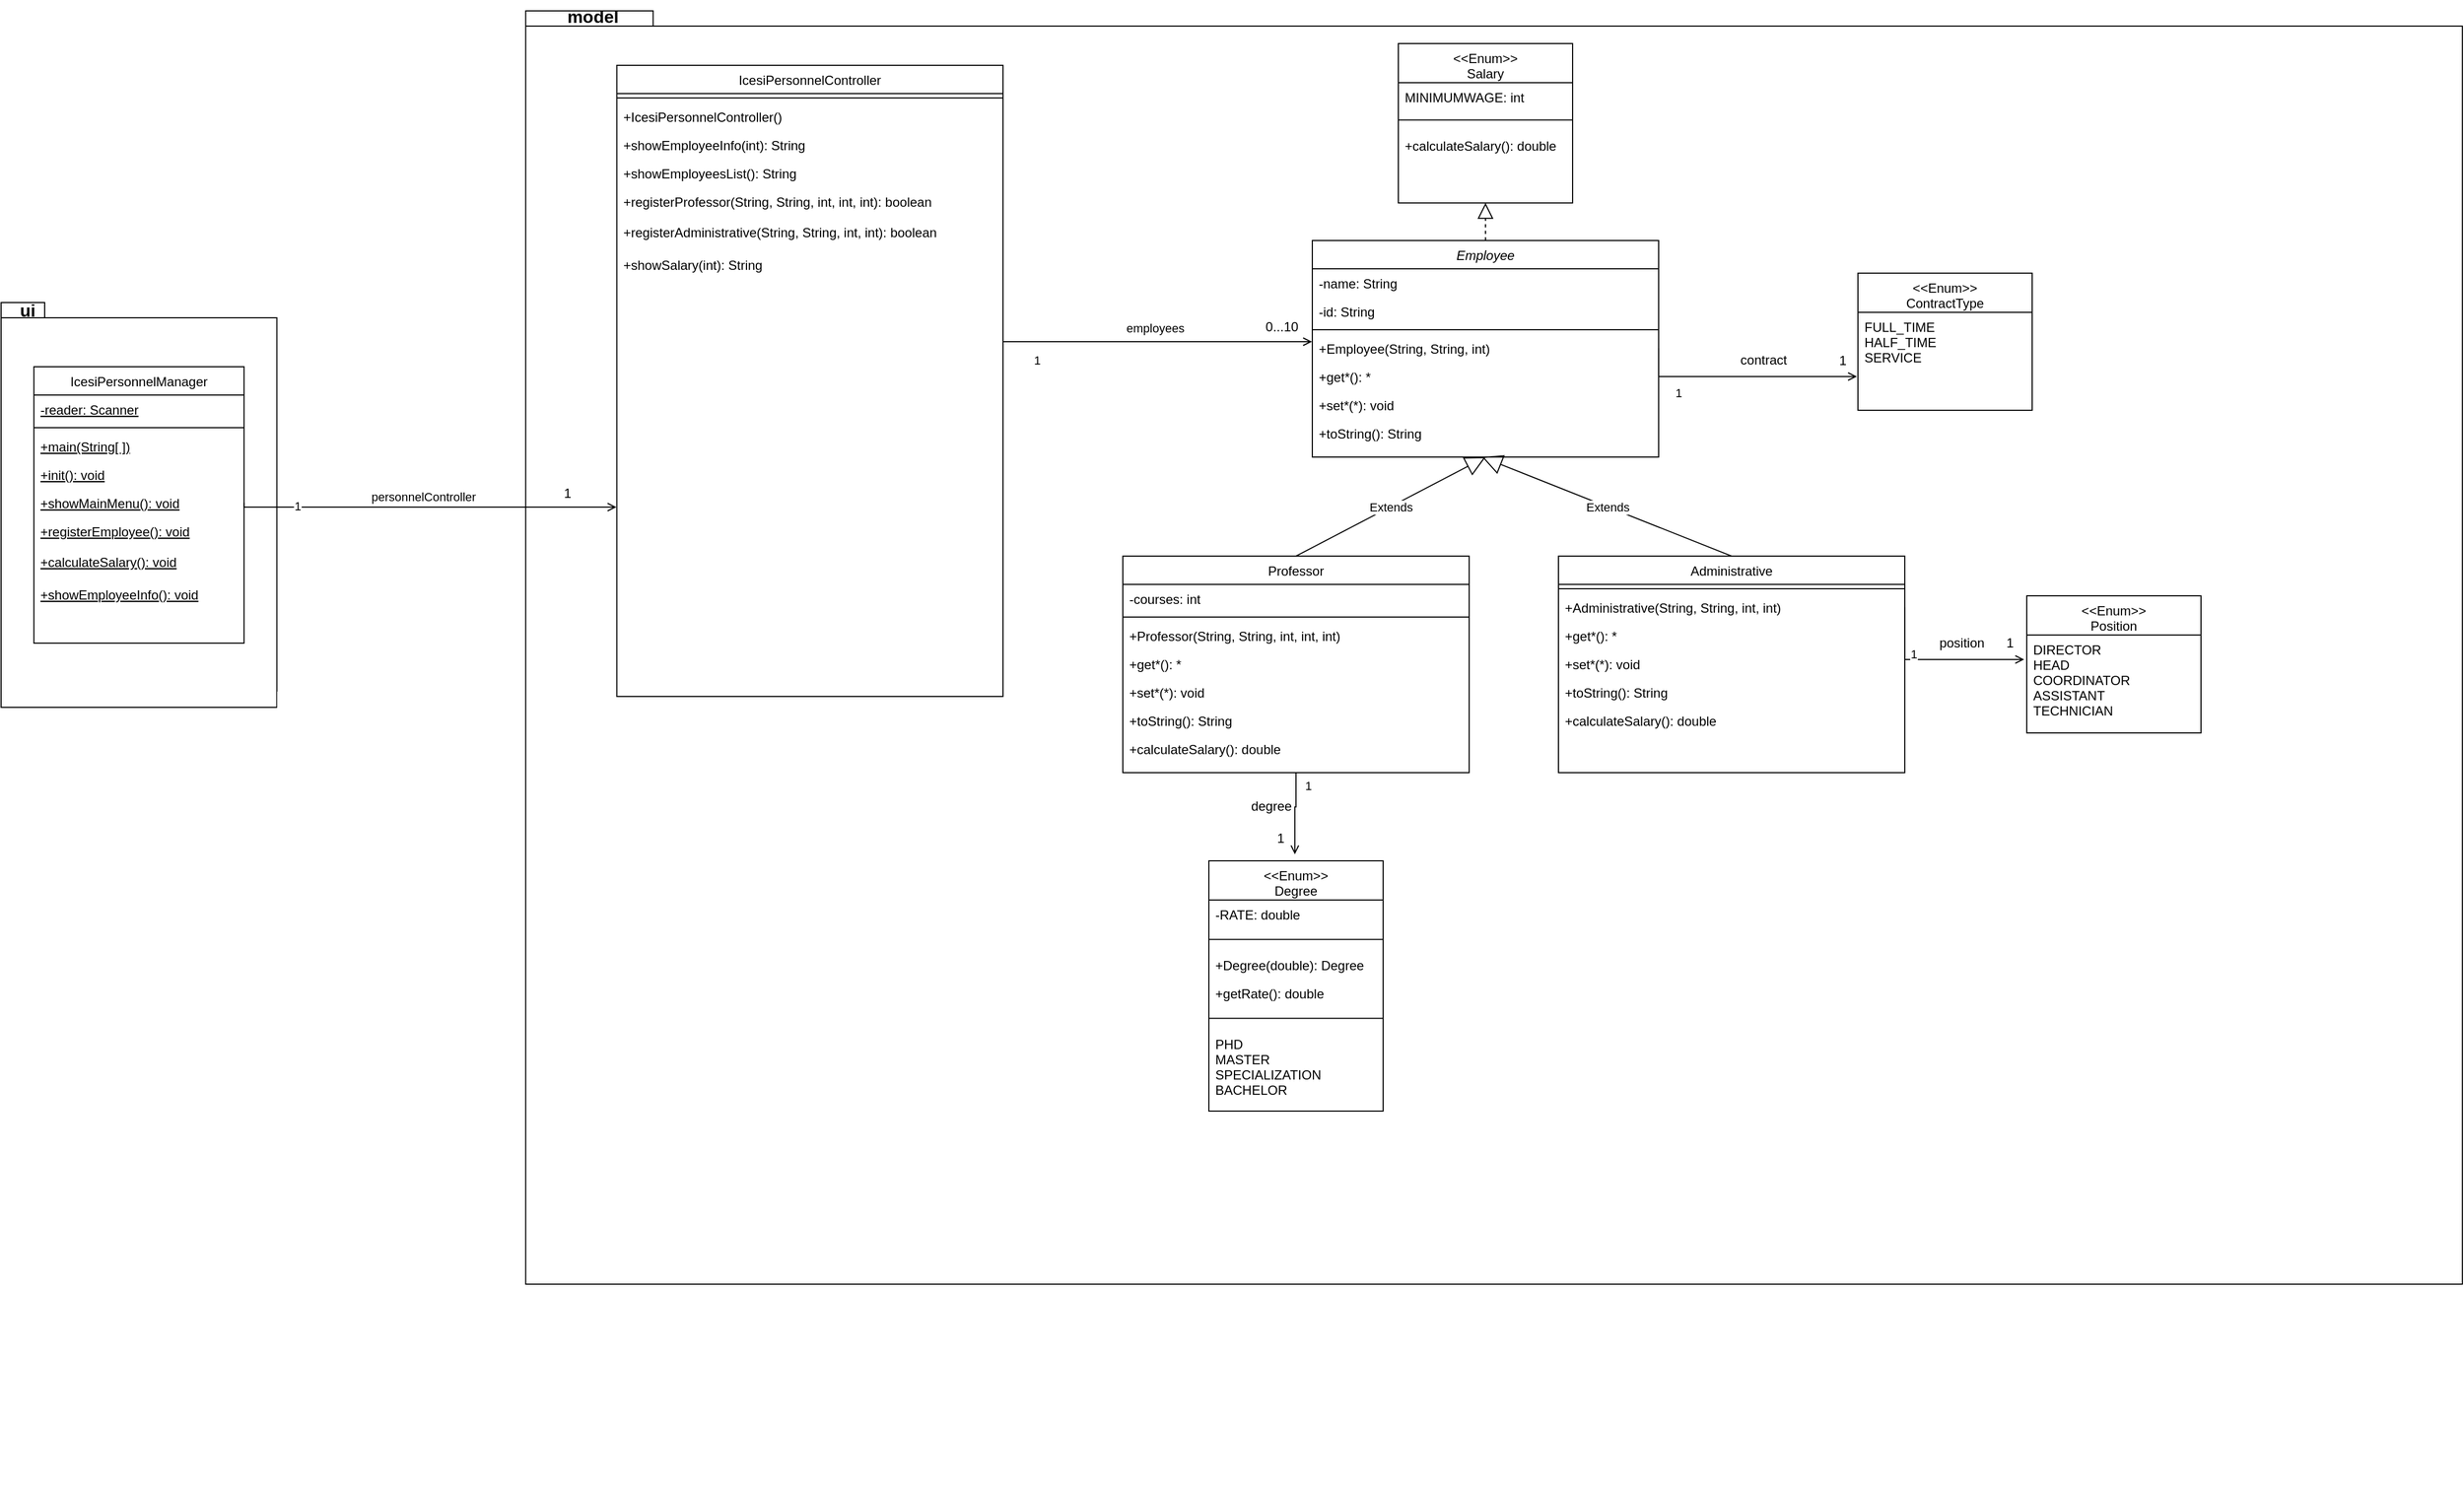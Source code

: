 <mxfile version="17.4.6" type="device"><diagram id="C5RBs43oDa-KdzZeNtuy" name="Page-1"><mxGraphModel dx="1968" dy="1736" grid="1" gridSize="10" guides="1" tooltips="1" connect="1" arrows="1" fold="1" page="1" pageScale="1" pageWidth="827" pageHeight="1169" math="0" shadow="0"><root><mxCell id="WIyWlLk6GJQsqaUBKTNV-0"/><mxCell id="WIyWlLk6GJQsqaUBKTNV-1" parent="WIyWlLk6GJQsqaUBKTNV-0"/><mxCell id="iSvfDCIpd0G1INtYwZN1-61" value="" style="group" parent="WIyWlLk6GJQsqaUBKTNV-1" vertex="1" connectable="0"><mxGeometry x="-460" y="98" width="410" height="473" as="geometry"/></mxCell><mxCell id="iSvfDCIpd0G1INtYwZN1-53" value="" style="shape=folder;fontStyle=1;spacingTop=10;tabWidth=40;tabHeight=14;tabPosition=left;html=1;" parent="iSvfDCIpd0G1INtYwZN1-61" vertex="1"><mxGeometry width="253.235" height="372" as="geometry"/></mxCell><mxCell id="iSvfDCIpd0G1INtYwZN1-55" value="ui" style="text;strokeColor=none;fillColor=none;html=1;fontSize=16;fontStyle=1;verticalAlign=middle;align=center;" parent="iSvfDCIpd0G1INtYwZN1-61" vertex="1"><mxGeometry x="12.059" width="24.118" height="14.308" as="geometry"/></mxCell><mxCell id="zkfFHV4jXpPFQw0GAbJ--0" value="IcesiPersonnelManager" style="swimlane;fontStyle=0;align=center;verticalAlign=top;childLayout=stackLayout;horizontal=1;startSize=26;horizontalStack=0;resizeParent=1;resizeLast=0;collapsible=1;marginBottom=0;rounded=0;shadow=0;strokeWidth=1;" parent="iSvfDCIpd0G1INtYwZN1-61" vertex="1"><mxGeometry x="30.147" y="59" width="192.941" height="254" as="geometry"><mxRectangle x="230" y="140" width="160" height="26" as="alternateBounds"/></mxGeometry></mxCell><mxCell id="GXTYJlBUm4R1N5sfBBOL-35" value="-reader: Scanner" style="text;align=left;verticalAlign=top;spacingLeft=4;spacingRight=4;overflow=hidden;rotatable=0;points=[[0,0.5],[1,0.5]];portConstraint=eastwest;fontStyle=4" parent="zkfFHV4jXpPFQw0GAbJ--0" vertex="1"><mxGeometry y="26" width="192.941" height="26" as="geometry"/></mxCell><mxCell id="zkfFHV4jXpPFQw0GAbJ--4" value="" style="line;html=1;strokeWidth=1;align=left;verticalAlign=middle;spacingTop=-1;spacingLeft=3;spacingRight=3;rotatable=0;labelPosition=right;points=[];portConstraint=eastwest;" parent="zkfFHV4jXpPFQw0GAbJ--0" vertex="1"><mxGeometry y="52" width="192.941" height="8" as="geometry"/></mxCell><mxCell id="zkfFHV4jXpPFQw0GAbJ--5" value="+main(String[ ])" style="text;align=left;verticalAlign=top;spacingLeft=4;spacingRight=4;overflow=hidden;rotatable=0;points=[[0,0.5],[1,0.5]];portConstraint=eastwest;fontStyle=4" parent="zkfFHV4jXpPFQw0GAbJ--0" vertex="1"><mxGeometry y="60" width="192.941" height="26" as="geometry"/></mxCell><mxCell id="iSvfDCIpd0G1INtYwZN1-144" value="+init(): void" style="text;align=left;verticalAlign=top;spacingLeft=4;spacingRight=4;overflow=hidden;rotatable=0;points=[[0,0.5],[1,0.5]];portConstraint=eastwest;fontStyle=4" parent="zkfFHV4jXpPFQw0GAbJ--0" vertex="1"><mxGeometry y="86" width="192.941" height="26" as="geometry"/></mxCell><mxCell id="iSvfDCIpd0G1INtYwZN1-143" value="+showMainMenu(): void" style="text;align=left;verticalAlign=top;spacingLeft=4;spacingRight=4;overflow=hidden;rotatable=0;points=[[0,0.5],[1,0.5]];portConstraint=eastwest;fontStyle=4" parent="zkfFHV4jXpPFQw0GAbJ--0" vertex="1"><mxGeometry y="112" width="192.941" height="26" as="geometry"/></mxCell><mxCell id="iSvfDCIpd0G1INtYwZN1-146" value="+registerEmployee(): void" style="text;align=left;verticalAlign=top;spacingLeft=4;spacingRight=4;overflow=hidden;rotatable=0;points=[[0,0.5],[1,0.5]];portConstraint=eastwest;fontStyle=4" parent="zkfFHV4jXpPFQw0GAbJ--0" vertex="1"><mxGeometry y="138" width="192.941" height="28" as="geometry"/></mxCell><mxCell id="iSvfDCIpd0G1INtYwZN1-145" value="+calculateSalary(): void" style="text;align=left;verticalAlign=top;spacingLeft=4;spacingRight=4;overflow=hidden;rotatable=0;points=[[0,0.5],[1,0.5]];portConstraint=eastwest;fontStyle=4;fontColor=#000000;" parent="zkfFHV4jXpPFQw0GAbJ--0" vertex="1"><mxGeometry y="166" width="192.941" height="30" as="geometry"/></mxCell><mxCell id="iSvfDCIpd0G1INtYwZN1-147" value="+showEmployeeInfo(): void" style="text;align=left;verticalAlign=top;spacingLeft=4;spacingRight=4;overflow=hidden;rotatable=0;points=[[0,0.5],[1,0.5]];portConstraint=eastwest;fontStyle=4;fontColor=#000000;" parent="zkfFHV4jXpPFQw0GAbJ--0" vertex="1"><mxGeometry y="196" width="192.941" height="30" as="geometry"/></mxCell><mxCell id="iSvfDCIpd0G1INtYwZN1-60" value="" style="group;editable=0;" parent="WIyWlLk6GJQsqaUBKTNV-1" vertex="1" connectable="0"><mxGeometry x="-40" y="-180" width="1620" height="1370" as="geometry"/></mxCell><mxCell id="iSvfDCIpd0G1INtYwZN1-62" value="Coach" style="swimlane;fontStyle=0;align=center;verticalAlign=top;childLayout=stackLayout;horizontal=1;startSize=26;horizontalStack=0;resizeParent=1;resizeLast=0;collapsible=1;marginBottom=0;rounded=0;shadow=0;strokeWidth=1;" parent="iSvfDCIpd0G1INtYwZN1-60" vertex="1"><mxGeometry x="848.571" y="610" width="246.857" height="216" as="geometry"><mxRectangle x="550" y="140" width="160" height="26" as="alternateBounds"/></mxGeometry></mxCell><mxCell id="iSvfDCIpd0G1INtYwZN1-63" value="-name: String" style="text;align=left;verticalAlign=top;spacingLeft=4;spacingRight=4;overflow=hidden;rotatable=0;points=[[0,0.5],[1,0.5]];portConstraint=eastwest;rounded=0;shadow=0;html=0;" parent="iSvfDCIpd0G1INtYwZN1-62" vertex="1"><mxGeometry y="26" width="246.857" height="26" as="geometry"/></mxCell><mxCell id="iSvfDCIpd0G1INtYwZN1-66" value="-lastName: String" style="text;align=left;verticalAlign=top;spacingLeft=4;spacingRight=4;overflow=hidden;rotatable=0;points=[[0,0.5],[1,0.5]];portConstraint=eastwest;rounded=0;shadow=0;html=0;" parent="iSvfDCIpd0G1INtYwZN1-62" vertex="1"><mxGeometry y="52" width="246.857" height="26" as="geometry"/></mxCell><mxCell id="iSvfDCIpd0G1INtYwZN1-65" value="-id: String" style="text;align=left;verticalAlign=top;spacingLeft=4;spacingRight=4;overflow=hidden;rotatable=0;points=[[0,0.5],[1,0.5]];portConstraint=eastwest;rounded=0;shadow=0;html=0;" parent="iSvfDCIpd0G1INtYwZN1-62" vertex="1"><mxGeometry y="78" width="246.857" height="26" as="geometry"/></mxCell><mxCell id="iSvfDCIpd0G1INtYwZN1-67" value="-yearsOfExperience: int" style="text;align=left;verticalAlign=top;spacingLeft=4;spacingRight=4;overflow=hidden;rotatable=0;points=[[0,0.5],[1,0.5]];portConstraint=eastwest;rounded=0;shadow=0;html=0;" parent="iSvfDCIpd0G1INtYwZN1-62" vertex="1"><mxGeometry y="104" width="246.857" height="26" as="geometry"/></mxCell><mxCell id="iSvfDCIpd0G1INtYwZN1-68" value="" style="line;html=1;strokeWidth=1;align=left;verticalAlign=middle;spacingTop=-1;spacingLeft=3;spacingRight=3;rotatable=0;labelPosition=right;points=[];portConstraint=eastwest;" parent="iSvfDCIpd0G1INtYwZN1-62" vertex="1"><mxGeometry y="130" width="246.857" height="8" as="geometry"/></mxCell><mxCell id="iSvfDCIpd0G1INtYwZN1-78" value="Player" style="swimlane;fontStyle=0;align=center;verticalAlign=top;childLayout=stackLayout;horizontal=1;startSize=26;horizontalStack=0;resizeParent=1;resizeLast=0;collapsible=1;marginBottom=0;rounded=0;shadow=0;strokeWidth=1;" parent="iSvfDCIpd0G1INtYwZN1-60" vertex="1"><mxGeometry x="848.571" y="860" width="246.857" height="216" as="geometry"><mxRectangle x="550" y="140" width="160" height="26" as="alternateBounds"/></mxGeometry></mxCell><mxCell id="iSvfDCIpd0G1INtYwZN1-79" value="-name: String" style="text;align=left;verticalAlign=top;spacingLeft=4;spacingRight=4;overflow=hidden;rotatable=0;points=[[0,0.5],[1,0.5]];portConstraint=eastwest;rounded=0;shadow=0;html=0;" parent="iSvfDCIpd0G1INtYwZN1-78" vertex="1"><mxGeometry y="26" width="246.857" height="26" as="geometry"/></mxCell><mxCell id="iSvfDCIpd0G1INtYwZN1-80" value="-lastName: String" style="text;align=left;verticalAlign=top;spacingLeft=4;spacingRight=4;overflow=hidden;rotatable=0;points=[[0,0.5],[1,0.5]];portConstraint=eastwest;rounded=0;shadow=0;html=0;" parent="iSvfDCIpd0G1INtYwZN1-78" vertex="1"><mxGeometry y="52" width="246.857" height="26" as="geometry"/></mxCell><mxCell id="iSvfDCIpd0G1INtYwZN1-81" value="-id: String" style="text;align=left;verticalAlign=top;spacingLeft=4;spacingRight=4;overflow=hidden;rotatable=0;points=[[0,0.5],[1,0.5]];portConstraint=eastwest;rounded=0;shadow=0;html=0;" parent="iSvfDCIpd0G1INtYwZN1-78" vertex="1"><mxGeometry y="78" width="246.857" height="26" as="geometry"/></mxCell><mxCell id="iSvfDCIpd0G1INtYwZN1-82" value="-shirtNumber: int" style="text;align=left;verticalAlign=top;spacingLeft=4;spacingRight=4;overflow=hidden;rotatable=0;points=[[0,0.5],[1,0.5]];portConstraint=eastwest;rounded=0;shadow=0;html=0;" parent="iSvfDCIpd0G1INtYwZN1-78" vertex="1"><mxGeometry y="104" width="246.857" height="26" as="geometry"/></mxCell><mxCell id="iSvfDCIpd0G1INtYwZN1-83" value="" style="line;html=1;strokeWidth=1;align=left;verticalAlign=middle;spacingTop=-1;spacingLeft=3;spacingRight=3;rotatable=0;labelPosition=right;points=[];portConstraint=eastwest;" parent="iSvfDCIpd0G1INtYwZN1-78" vertex="1"><mxGeometry y="130" width="246.857" height="8" as="geometry"/></mxCell><mxCell id="iSvfDCIpd0G1INtYwZN1-89" value="" style="endArrow=open;shadow=0;strokeWidth=1;rounded=0;endFill=1;edgeStyle=elbowEdgeStyle;elbow=vertical;" parent="iSvfDCIpd0G1INtYwZN1-60" edge="1"><mxGeometry x="0.5" y="41" relative="1" as="geometry"><mxPoint x="586.286" y="516.0" as="sourcePoint"/><mxPoint x="586.286" y="610" as="targetPoint"/><mxPoint x="-40" y="32" as="offset"/></mxGeometry></mxCell><mxCell id="iSvfDCIpd0G1INtYwZN1-90" value="1" style="resizable=0;align=left;verticalAlign=bottom;labelBackgroundColor=none;fontSize=12;" parent="iSvfDCIpd0G1INtYwZN1-89" connectable="0" vertex="1"><mxGeometry x="-1" relative="1" as="geometry"><mxPoint x="-10" y="24" as="offset"/></mxGeometry></mxCell><mxCell id="iSvfDCIpd0G1INtYwZN1-91" value="1" style="resizable=0;align=right;verticalAlign=bottom;labelBackgroundColor=none;fontSize=12;" parent="iSvfDCIpd0G1INtYwZN1-89" connectable="0" vertex="1"><mxGeometry x="1" relative="1" as="geometry"><mxPoint y="-10" as="offset"/></mxGeometry></mxCell><mxCell id="iSvfDCIpd0G1INtYwZN1-92" value="visitorTeam" style="text;html=1;resizable=0;points=[];;align=center;verticalAlign=middle;labelBackgroundColor=none;rounded=0;shadow=0;strokeWidth=1;fontSize=12;" parent="iSvfDCIpd0G1INtYwZN1-89" vertex="1" connectable="0"><mxGeometry x="0.5" y="49" relative="1" as="geometry"><mxPoint x="-9" y="-27" as="offset"/></mxGeometry></mxCell><mxCell id="iSvfDCIpd0G1INtYwZN1-99" value="+get*(): *" style="text;align=left;verticalAlign=top;spacingLeft=4;spacingRight=4;overflow=hidden;rotatable=0;points=[[0,0.5],[1,0.5]];portConstraint=eastwest;" parent="iSvfDCIpd0G1INtYwZN1-60" vertex="1"><mxGeometry x="1296" y="410" width="246.857" height="26" as="geometry"/></mxCell><mxCell id="iSvfDCIpd0G1INtYwZN1-100" value="+set*(*): void" style="text;align=left;verticalAlign=top;spacingLeft=4;spacingRight=4;overflow=hidden;rotatable=0;points=[[0,0.5],[1,0.5]];portConstraint=eastwest;" parent="iSvfDCIpd0G1INtYwZN1-60" vertex="1"><mxGeometry x="1296" y="436" width="246.857" height="26" as="geometry"/></mxCell><mxCell id="iSvfDCIpd0G1INtYwZN1-101" value="+Scoreboard()" style="text;align=left;verticalAlign=top;spacingLeft=4;spacingRight=4;overflow=hidden;rotatable=0;points=[[0,0.5],[1,0.5]];portConstraint=eastwest;" parent="iSvfDCIpd0G1INtYwZN1-60" vertex="1"><mxGeometry x="1296" y="386" width="246.857" height="26" as="geometry"/></mxCell><mxCell id="iSvfDCIpd0G1INtYwZN1-102" value="" style="group;expand=0;editable=0;" parent="iSvfDCIpd0G1INtYwZN1-60" vertex="1" connectable="0"><mxGeometry width="1620.0" height="1370" as="geometry"/></mxCell><mxCell id="iSvfDCIpd0G1INtYwZN1-103" value="" style="shape=folder;fontStyle=1;spacingTop=10;tabWidth=40;tabHeight=14;tabPosition=left;html=1;editable=0;" parent="iSvfDCIpd0G1INtYwZN1-102" vertex="1"><mxGeometry x="61.71" y="10" width="1778.29" height="1170" as="geometry"/></mxCell><mxCell id="iSvfDCIpd0G1INtYwZN1-104" value="model" style="text;strokeColor=none;fillColor=none;html=1;fontSize=16;fontStyle=1;verticalAlign=middle;align=center;" parent="iSvfDCIpd0G1INtYwZN1-102" vertex="1"><mxGeometry y="10" width="246.86" height="10" as="geometry"/></mxCell><mxCell id="iSvfDCIpd0G1INtYwZN1-19" value="Employee" style="swimlane;fontStyle=2;align=center;verticalAlign=top;childLayout=stackLayout;horizontal=1;startSize=26;horizontalStack=0;resizeParent=1;resizeLast=0;collapsible=1;marginBottom=0;rounded=0;shadow=0;strokeWidth=1;" parent="iSvfDCIpd0G1INtYwZN1-102" vertex="1"><mxGeometry x="784" y="221" width="318.03" height="199" as="geometry"><mxRectangle x="550" y="140" width="160" height="26" as="alternateBounds"/></mxGeometry></mxCell><mxCell id="GXTYJlBUm4R1N5sfBBOL-10" value="-name: String" style="text;align=left;verticalAlign=top;spacingLeft=4;spacingRight=4;overflow=hidden;rotatable=0;points=[[0,0.5],[1,0.5]];portConstraint=eastwest;" parent="iSvfDCIpd0G1INtYwZN1-19" vertex="1"><mxGeometry y="26" width="318.03" height="26" as="geometry"/></mxCell><mxCell id="iSvfDCIpd0G1INtYwZN1-20" value="-id: String" style="text;align=left;verticalAlign=top;spacingLeft=4;spacingRight=4;overflow=hidden;rotatable=0;points=[[0,0.5],[1,0.5]];portConstraint=eastwest;rounded=0;shadow=0;html=0;" parent="iSvfDCIpd0G1INtYwZN1-19" vertex="1"><mxGeometry y="52" width="318.03" height="26" as="geometry"/></mxCell><mxCell id="iSvfDCIpd0G1INtYwZN1-23" value="" style="line;html=1;strokeWidth=1;align=left;verticalAlign=middle;spacingTop=-1;spacingLeft=3;spacingRight=3;rotatable=0;labelPosition=right;points=[];portConstraint=eastwest;" parent="iSvfDCIpd0G1INtYwZN1-19" vertex="1"><mxGeometry y="78" width="318.03" height="8" as="geometry"/></mxCell><mxCell id="iSvfDCIpd0G1INtYwZN1-131" value="+Employee(String, String, int)" style="text;align=left;verticalAlign=top;spacingLeft=4;spacingRight=4;overflow=hidden;rotatable=0;points=[[0,0.5],[1,0.5]];portConstraint=eastwest;" parent="iSvfDCIpd0G1INtYwZN1-19" vertex="1"><mxGeometry y="86" width="318.03" height="26" as="geometry"/></mxCell><mxCell id="iSvfDCIpd0G1INtYwZN1-129" value="+get*(): *" style="text;align=left;verticalAlign=top;spacingLeft=4;spacingRight=4;overflow=hidden;rotatable=0;points=[[0,0.5],[1,0.5]];portConstraint=eastwest;" parent="iSvfDCIpd0G1INtYwZN1-19" vertex="1"><mxGeometry y="112" width="318.03" height="26" as="geometry"/></mxCell><mxCell id="iSvfDCIpd0G1INtYwZN1-130" value="+set*(*): void" style="text;align=left;verticalAlign=top;spacingLeft=4;spacingRight=4;overflow=hidden;rotatable=0;points=[[0,0.5],[1,0.5]];portConstraint=eastwest;" parent="iSvfDCIpd0G1INtYwZN1-19" vertex="1"><mxGeometry y="138" width="318.03" height="26" as="geometry"/></mxCell><mxCell id="54jzmeUjSSICw8OFbGvN-3" value="+toString(): String" style="text;align=left;verticalAlign=top;spacingLeft=4;spacingRight=4;overflow=hidden;rotatable=0;points=[[0,0.5],[1,0.5]];portConstraint=eastwest;" vertex="1" parent="iSvfDCIpd0G1INtYwZN1-19"><mxGeometry y="164" width="318.03" height="26" as="geometry"/></mxCell><mxCell id="iSvfDCIpd0G1INtYwZN1-93" value="" style="endArrow=open;shadow=0;strokeWidth=1;rounded=0;endFill=1;edgeStyle=elbowEdgeStyle;elbow=vertical;exitX=1;exitY=0.5;exitDx=0;exitDy=0;entryX=-0.006;entryY=0.702;entryDx=0;entryDy=0;entryPerimeter=0;" parent="iSvfDCIpd0G1INtYwZN1-102" source="iSvfDCIpd0G1INtYwZN1-131" target="iw7U5FmfEKcrZyNxjwCk-1" edge="1"><mxGeometry x="0.5" y="41" relative="1" as="geometry"><mxPoint x="1050" y="553" as="sourcePoint"/><mxPoint x="890.985" y="629" as="targetPoint"/><mxPoint x="-40" y="32" as="offset"/><Array as="points"><mxPoint x="1210" y="346"/><mxPoint x="1150" y="195"/><mxPoint x="1130" y="200"/><mxPoint x="1130" y="470"/><mxPoint x="1163.077" y="679"/><mxPoint x="1142.308" y="659"/><mxPoint x="1100.769" y="629"/><mxPoint x="1028.077" y="669"/></Array></mxGeometry></mxCell><mxCell id="iSvfDCIpd0G1INtYwZN1-95" value="1" style="resizable=0;align=right;verticalAlign=bottom;labelBackgroundColor=none;fontSize=12;" parent="iSvfDCIpd0G1INtYwZN1-93" connectable="0" vertex="1"><mxGeometry x="1" relative="1" as="geometry"><mxPoint x="-8" y="-6" as="offset"/></mxGeometry></mxCell><mxCell id="iSvfDCIpd0G1INtYwZN1-96" value="contract" style="text;html=1;resizable=0;points=[];;align=center;verticalAlign=middle;labelBackgroundColor=none;rounded=0;shadow=0;strokeWidth=1;fontSize=12;" parent="iSvfDCIpd0G1INtYwZN1-93" vertex="1" connectable="0"><mxGeometry x="0.5" y="49" relative="1" as="geometry"><mxPoint x="-34" y="34" as="offset"/></mxGeometry></mxCell><mxCell id="QECduPok4mCFei9pMIjp-1" value="&lt;font color=&quot;#000000&quot;&gt;1&lt;/font&gt;" style="edgeLabel;html=1;align=center;verticalAlign=middle;resizable=0;points=[];fontColor=#FF0000;" parent="iSvfDCIpd0G1INtYwZN1-93" vertex="1" connectable="0"><mxGeometry x="-0.655" relative="1" as="geometry"><mxPoint x="8" y="15" as="offset"/></mxGeometry></mxCell><mxCell id="GXTYJlBUm4R1N5sfBBOL-19" value="IcesiPersonnelController" style="swimlane;fontStyle=0;align=center;verticalAlign=top;childLayout=stackLayout;horizontal=1;startSize=26;horizontalStack=0;resizeParent=1;resizeLast=0;collapsible=1;marginBottom=0;rounded=0;shadow=0;strokeWidth=1;" parent="iSvfDCIpd0G1INtYwZN1-102" vertex="1"><mxGeometry x="145.38" y="60" width="354.62" height="580" as="geometry"><mxRectangle x="230" y="140" width="160" height="26" as="alternateBounds"/></mxGeometry></mxCell><mxCell id="GXTYJlBUm4R1N5sfBBOL-20" value="" style="line;html=1;strokeWidth=1;align=left;verticalAlign=middle;spacingTop=-1;spacingLeft=3;spacingRight=3;rotatable=0;labelPosition=right;points=[];portConstraint=eastwest;" parent="GXTYJlBUm4R1N5sfBBOL-19" vertex="1"><mxGeometry y="26" width="354.62" height="8" as="geometry"/></mxCell><mxCell id="GXTYJlBUm4R1N5sfBBOL-33" value="+IcesiPersonnelController()" style="text;align=left;verticalAlign=top;spacingLeft=4;spacingRight=4;overflow=hidden;rotatable=0;points=[[0,0.5],[1,0.5]];portConstraint=eastwest;fontStyle=0" parent="GXTYJlBUm4R1N5sfBBOL-19" vertex="1"><mxGeometry y="34" width="354.62" height="26" as="geometry"/></mxCell><mxCell id="iw7U5FmfEKcrZyNxjwCk-23" value="+showEmployeeInfo(int): String" style="text;align=left;verticalAlign=top;spacingLeft=4;spacingRight=4;overflow=hidden;rotatable=0;points=[[0,0.5],[1,0.5]];portConstraint=eastwest;fontStyle=0" parent="GXTYJlBUm4R1N5sfBBOL-19" vertex="1"><mxGeometry y="60" width="354.62" height="26" as="geometry"/></mxCell><mxCell id="iw7U5FmfEKcrZyNxjwCk-24" value="+showEmployeesList(): String" style="text;align=left;verticalAlign=top;spacingLeft=4;spacingRight=4;overflow=hidden;rotatable=0;points=[[0,0.5],[1,0.5]];portConstraint=eastwest;fontStyle=0" parent="GXTYJlBUm4R1N5sfBBOL-19" vertex="1"><mxGeometry y="86" width="354.62" height="26" as="geometry"/></mxCell><mxCell id="iw7U5FmfEKcrZyNxjwCk-19" value="+registerProfessor(String, String, int, int, int): boolean" style="text;align=left;verticalAlign=top;spacingLeft=4;spacingRight=4;overflow=hidden;rotatable=0;points=[[0,0.5],[1,0.5]];portConstraint=eastwest;fontStyle=0" parent="GXTYJlBUm4R1N5sfBBOL-19" vertex="1"><mxGeometry y="112" width="354.62" height="26" as="geometry"/></mxCell><mxCell id="GXTYJlBUm4R1N5sfBBOL-28" value="employees" style="endArrow=open;shadow=0;strokeWidth=1;rounded=0;endFill=1;edgeStyle=elbowEdgeStyle;elbow=vertical;exitX=1;exitY=0.5;exitDx=0;exitDy=0;entryX=-0.001;entryY=0.268;entryDx=0;entryDy=0;entryPerimeter=0;" parent="iSvfDCIpd0G1INtYwZN1-102" edge="1" target="iSvfDCIpd0G1INtYwZN1-131"><mxGeometry x="0.001" y="13" relative="1" as="geometry"><mxPoint x="500" y="310" as="sourcePoint"/><mxPoint x="740" y="312" as="targetPoint"/><mxPoint as="offset"/><Array as="points"><mxPoint x="710" y="314"/><mxPoint x="700" y="320"/><mxPoint x="700" y="331"/><mxPoint x="690" y="312"/><mxPoint x="820.385" y="781"/><mxPoint x="457.813" y="701"/><mxPoint x="457.813" y="711"/></Array></mxGeometry></mxCell><mxCell id="GXTYJlBUm4R1N5sfBBOL-29" value="0...10" style="resizable=0;align=right;verticalAlign=bottom;labelBackgroundColor=none;fontSize=12;" parent="GXTYJlBUm4R1N5sfBBOL-28" connectable="0" vertex="1"><mxGeometry x="1" relative="1" as="geometry"><mxPoint x="-11" y="-5" as="offset"/></mxGeometry></mxCell><mxCell id="54jzmeUjSSICw8OFbGvN-4" value="1" style="edgeLabel;html=1;align=center;verticalAlign=middle;resizable=0;points=[];fontColor=#000000;" vertex="1" connectable="0" parent="GXTYJlBUm4R1N5sfBBOL-28"><mxGeometry x="0.555" y="-3" relative="1" as="geometry"><mxPoint x="-189" y="14" as="offset"/></mxGeometry></mxCell><mxCell id="iw7U5FmfEKcrZyNxjwCk-0" value="&lt;&lt;Enum&gt;&gt;&#10;ContractType" style="swimlane;fontStyle=0;align=center;verticalAlign=top;childLayout=stackLayout;horizontal=1;startSize=36;horizontalStack=0;resizeParent=1;resizeLast=0;collapsible=1;marginBottom=0;rounded=0;shadow=0;strokeWidth=1;" parent="iSvfDCIpd0G1INtYwZN1-102" vertex="1"><mxGeometry x="1285" y="251" width="160" height="126" as="geometry"><mxRectangle x="550" y="140" width="160" height="26" as="alternateBounds"/></mxGeometry></mxCell><mxCell id="iw7U5FmfEKcrZyNxjwCk-1" value="FULL_TIME&#10;HALF_TIME&#10;SERVICE" style="text;align=left;verticalAlign=top;spacingLeft=4;spacingRight=4;overflow=hidden;rotatable=0;points=[[0,0.5],[1,0.5]];portConstraint=eastwest;" parent="iw7U5FmfEKcrZyNxjwCk-0" vertex="1"><mxGeometry y="36" width="160" height="84" as="geometry"/></mxCell><mxCell id="54jzmeUjSSICw8OFbGvN-0" value="+registerAdministrative(String, String, int, int): boolean" style="text;align=left;verticalAlign=top;spacingLeft=4;spacingRight=4;overflow=hidden;rotatable=0;points=[[0,0.5],[1,0.5]];portConstraint=eastwest;fontStyle=0" vertex="1" parent="iSvfDCIpd0G1INtYwZN1-102"><mxGeometry x="145.38" y="200" width="354.62" height="26" as="geometry"/></mxCell><mxCell id="54jzmeUjSSICw8OFbGvN-1" value="+showSalary(int): String" style="text;align=left;verticalAlign=top;spacingLeft=4;spacingRight=4;overflow=hidden;rotatable=0;points=[[0,0.5],[1,0.5]];portConstraint=eastwest;fontStyle=0" vertex="1" parent="iSvfDCIpd0G1INtYwZN1-102"><mxGeometry x="145.38" y="230" width="354.62" height="26" as="geometry"/></mxCell><mxCell id="54jzmeUjSSICw8OFbGvN-7" value="Professor" style="swimlane;fontStyle=0;align=center;verticalAlign=top;childLayout=stackLayout;horizontal=1;startSize=26;horizontalStack=0;resizeParent=1;resizeLast=0;collapsible=1;marginBottom=0;rounded=0;shadow=0;strokeWidth=1;" vertex="1" parent="iSvfDCIpd0G1INtYwZN1-102"><mxGeometry x="610" y="511" width="318.03" height="199" as="geometry"><mxRectangle x="550" y="140" width="160" height="26" as="alternateBounds"/></mxGeometry></mxCell><mxCell id="54jzmeUjSSICw8OFbGvN-8" value="-courses: int" style="text;align=left;verticalAlign=top;spacingLeft=4;spacingRight=4;overflow=hidden;rotatable=0;points=[[0,0.5],[1,0.5]];portConstraint=eastwest;" vertex="1" parent="54jzmeUjSSICw8OFbGvN-7"><mxGeometry y="26" width="318.03" height="26" as="geometry"/></mxCell><mxCell id="54jzmeUjSSICw8OFbGvN-10" value="" style="line;html=1;strokeWidth=1;align=left;verticalAlign=middle;spacingTop=-1;spacingLeft=3;spacingRight=3;rotatable=0;labelPosition=right;points=[];portConstraint=eastwest;" vertex="1" parent="54jzmeUjSSICw8OFbGvN-7"><mxGeometry y="52" width="318.03" height="8" as="geometry"/></mxCell><mxCell id="54jzmeUjSSICw8OFbGvN-11" value="+Professor(String, String, int, int, int)" style="text;align=left;verticalAlign=top;spacingLeft=4;spacingRight=4;overflow=hidden;rotatable=0;points=[[0,0.5],[1,0.5]];portConstraint=eastwest;" vertex="1" parent="54jzmeUjSSICw8OFbGvN-7"><mxGeometry y="60" width="318.03" height="26" as="geometry"/></mxCell><mxCell id="54jzmeUjSSICw8OFbGvN-12" value="+get*(): *" style="text;align=left;verticalAlign=top;spacingLeft=4;spacingRight=4;overflow=hidden;rotatable=0;points=[[0,0.5],[1,0.5]];portConstraint=eastwest;" vertex="1" parent="54jzmeUjSSICw8OFbGvN-7"><mxGeometry y="86" width="318.03" height="26" as="geometry"/></mxCell><mxCell id="54jzmeUjSSICw8OFbGvN-13" value="+set*(*): void" style="text;align=left;verticalAlign=top;spacingLeft=4;spacingRight=4;overflow=hidden;rotatable=0;points=[[0,0.5],[1,0.5]];portConstraint=eastwest;" vertex="1" parent="54jzmeUjSSICw8OFbGvN-7"><mxGeometry y="112" width="318.03" height="26" as="geometry"/></mxCell><mxCell id="54jzmeUjSSICw8OFbGvN-14" value="+toString(): String" style="text;align=left;verticalAlign=top;spacingLeft=4;spacingRight=4;overflow=hidden;rotatable=0;points=[[0,0.5],[1,0.5]];portConstraint=eastwest;" vertex="1" parent="54jzmeUjSSICw8OFbGvN-7"><mxGeometry y="138" width="318.03" height="26" as="geometry"/></mxCell><mxCell id="54jzmeUjSSICw8OFbGvN-58" value="+calculateSalary(): double" style="text;align=left;verticalAlign=top;spacingLeft=4;spacingRight=4;overflow=hidden;rotatable=0;points=[[0,0.5],[1,0.5]];portConstraint=eastwest;" vertex="1" parent="54jzmeUjSSICw8OFbGvN-7"><mxGeometry y="164" width="318.03" height="26" as="geometry"/></mxCell><mxCell id="54jzmeUjSSICw8OFbGvN-15" value="Extends" style="endArrow=block;endSize=16;endFill=0;html=1;rounded=0;fontColor=#000000;entryX=0.5;entryY=1;entryDx=0;entryDy=0;exitX=0.5;exitY=0;exitDx=0;exitDy=0;" edge="1" parent="iSvfDCIpd0G1INtYwZN1-102" source="54jzmeUjSSICw8OFbGvN-7" target="iSvfDCIpd0G1INtYwZN1-19"><mxGeometry width="160" relative="1" as="geometry"><mxPoint x="820" y="521" as="sourcePoint"/><mxPoint x="980" y="521" as="targetPoint"/></mxGeometry></mxCell><mxCell id="54jzmeUjSSICw8OFbGvN-16" value="Administrative" style="swimlane;fontStyle=0;align=center;verticalAlign=top;childLayout=stackLayout;horizontal=1;startSize=26;horizontalStack=0;resizeParent=1;resizeLast=0;collapsible=1;marginBottom=0;rounded=0;shadow=0;strokeWidth=1;" vertex="1" parent="iSvfDCIpd0G1INtYwZN1-102"><mxGeometry x="1010" y="511" width="318.03" height="199" as="geometry"><mxRectangle x="550" y="140" width="160" height="26" as="alternateBounds"/></mxGeometry></mxCell><mxCell id="54jzmeUjSSICw8OFbGvN-19" value="" style="line;html=1;strokeWidth=1;align=left;verticalAlign=middle;spacingTop=-1;spacingLeft=3;spacingRight=3;rotatable=0;labelPosition=right;points=[];portConstraint=eastwest;" vertex="1" parent="54jzmeUjSSICw8OFbGvN-16"><mxGeometry y="26" width="318.03" height="8" as="geometry"/></mxCell><mxCell id="54jzmeUjSSICw8OFbGvN-20" value="+Administrative(String, String, int, int)" style="text;align=left;verticalAlign=top;spacingLeft=4;spacingRight=4;overflow=hidden;rotatable=0;points=[[0,0.5],[1,0.5]];portConstraint=eastwest;" vertex="1" parent="54jzmeUjSSICw8OFbGvN-16"><mxGeometry y="34" width="318.03" height="26" as="geometry"/></mxCell><mxCell id="54jzmeUjSSICw8OFbGvN-21" value="+get*(): *" style="text;align=left;verticalAlign=top;spacingLeft=4;spacingRight=4;overflow=hidden;rotatable=0;points=[[0,0.5],[1,0.5]];portConstraint=eastwest;" vertex="1" parent="54jzmeUjSSICw8OFbGvN-16"><mxGeometry y="60" width="318.03" height="26" as="geometry"/></mxCell><mxCell id="54jzmeUjSSICw8OFbGvN-22" value="+set*(*): void" style="text;align=left;verticalAlign=top;spacingLeft=4;spacingRight=4;overflow=hidden;rotatable=0;points=[[0,0.5],[1,0.5]];portConstraint=eastwest;" vertex="1" parent="54jzmeUjSSICw8OFbGvN-16"><mxGeometry y="86" width="318.03" height="26" as="geometry"/></mxCell><mxCell id="54jzmeUjSSICw8OFbGvN-23" value="+toString(): String" style="text;align=left;verticalAlign=top;spacingLeft=4;spacingRight=4;overflow=hidden;rotatable=0;points=[[0,0.5],[1,0.5]];portConstraint=eastwest;" vertex="1" parent="54jzmeUjSSICw8OFbGvN-16"><mxGeometry y="112" width="318.03" height="26" as="geometry"/></mxCell><mxCell id="54jzmeUjSSICw8OFbGvN-59" value="+calculateSalary(): double" style="text;align=left;verticalAlign=top;spacingLeft=4;spacingRight=4;overflow=hidden;rotatable=0;points=[[0,0.5],[1,0.5]];portConstraint=eastwest;" vertex="1" parent="54jzmeUjSSICw8OFbGvN-16"><mxGeometry y="138" width="318.03" height="26" as="geometry"/></mxCell><mxCell id="54jzmeUjSSICw8OFbGvN-24" value="Extends" style="endArrow=block;endSize=16;endFill=0;html=1;rounded=0;fontColor=#000000;exitX=0.5;exitY=0;exitDx=0;exitDy=0;" edge="1" parent="iSvfDCIpd0G1INtYwZN1-102" source="54jzmeUjSSICw8OFbGvN-16"><mxGeometry width="160" relative="1" as="geometry"><mxPoint x="1260" y="701" as="sourcePoint"/><mxPoint x="940" y="420" as="targetPoint"/></mxGeometry></mxCell><mxCell id="54jzmeUjSSICw8OFbGvN-26" value="&lt;&lt;Enum&gt;&gt;&#10;Position" style="swimlane;fontStyle=0;align=center;verticalAlign=top;childLayout=stackLayout;horizontal=1;startSize=36;horizontalStack=0;resizeParent=1;resizeLast=0;collapsible=1;marginBottom=0;rounded=0;shadow=0;strokeWidth=1;" vertex="1" parent="iSvfDCIpd0G1INtYwZN1-102"><mxGeometry x="1440" y="547.5" width="160" height="126" as="geometry"><mxRectangle x="550" y="140" width="160" height="26" as="alternateBounds"/></mxGeometry></mxCell><mxCell id="54jzmeUjSSICw8OFbGvN-27" value="&#9;DIRECTOR&#10;HEAD&#10;COORDINATOR&#10;ASSISTANT&#10;TECHNICIAN" style="text;align=left;verticalAlign=top;spacingLeft=4;spacingRight=4;overflow=hidden;rotatable=0;points=[[0,0.5],[1,0.5]];portConstraint=eastwest;" vertex="1" parent="54jzmeUjSSICw8OFbGvN-26"><mxGeometry y="36" width="160" height="84" as="geometry"/></mxCell><mxCell id="54jzmeUjSSICw8OFbGvN-29" value="" style="endArrow=open;shadow=0;strokeWidth=1;rounded=0;endFill=1;edgeStyle=elbowEdgeStyle;elbow=vertical;exitX=1;exitY=0.5;exitDx=0;exitDy=0;entryX=-0.015;entryY=0.262;entryDx=0;entryDy=0;entryPerimeter=0;" edge="1" parent="iSvfDCIpd0G1INtYwZN1-102" source="54jzmeUjSSICw8OFbGvN-20" target="54jzmeUjSSICw8OFbGvN-27"><mxGeometry x="0.5" y="41" relative="1" as="geometry"><mxPoint x="1380.0" y="485.0" as="sourcePoint"/><mxPoint x="1562.01" y="510.968" as="targetPoint"/><mxPoint x="-40" y="32" as="offset"/><Array as="points"><mxPoint x="1380" y="606"/><mxPoint x="1407.97" y="516"/><mxPoint x="1407.97" y="786"/><mxPoint x="1441.047" y="995"/><mxPoint x="1420.278" y="975"/><mxPoint x="1378.739" y="945"/><mxPoint x="1306.047" y="985"/></Array></mxGeometry></mxCell><mxCell id="54jzmeUjSSICw8OFbGvN-30" value="1" style="resizable=0;align=right;verticalAlign=bottom;labelBackgroundColor=none;fontSize=12;" connectable="0" vertex="1" parent="54jzmeUjSSICw8OFbGvN-29"><mxGeometry x="1" relative="1" as="geometry"><mxPoint x="-8" y="-6" as="offset"/></mxGeometry></mxCell><mxCell id="54jzmeUjSSICw8OFbGvN-31" value="position" style="text;html=1;resizable=0;points=[];;align=center;verticalAlign=middle;labelBackgroundColor=none;rounded=0;shadow=0;strokeWidth=1;fontSize=12;" vertex="1" connectable="0" parent="54jzmeUjSSICw8OFbGvN-29"><mxGeometry x="0.5" y="49" relative="1" as="geometry"><mxPoint x="-19" y="34" as="offset"/></mxGeometry></mxCell><mxCell id="54jzmeUjSSICw8OFbGvN-32" value="&lt;font color=&quot;#000000&quot;&gt;1&lt;/font&gt;" style="edgeLabel;html=1;align=center;verticalAlign=middle;resizable=0;points=[];fontColor=#FF0000;" vertex="1" connectable="0" parent="54jzmeUjSSICw8OFbGvN-29"><mxGeometry x="-0.655" relative="1" as="geometry"><mxPoint x="8" y="15" as="offset"/></mxGeometry></mxCell><mxCell id="54jzmeUjSSICw8OFbGvN-35" value="" style="endArrow=open;shadow=0;strokeWidth=1;rounded=0;endFill=1;edgeStyle=elbowEdgeStyle;elbow=vertical;exitX=0.5;exitY=1;exitDx=0;exitDy=0;entryX=0.5;entryY=0;entryDx=0;entryDy=0;" edge="1" parent="iSvfDCIpd0G1INtYwZN1-102" source="54jzmeUjSSICw8OFbGvN-7"><mxGeometry x="0.5" y="41" relative="1" as="geometry"><mxPoint x="570.0" y="783.5" as="sourcePoint"/><mxPoint x="767.97" y="785" as="targetPoint"/><mxPoint x="-40" y="32" as="offset"/><Array as="points"><mxPoint x="649.94" y="741.5"/><mxPoint x="649.94" y="1011.5"/><mxPoint x="683.017" y="1220.5"/><mxPoint x="662.248" y="1200.5"/><mxPoint x="620.709" y="1170.5"/><mxPoint x="548.017" y="1210.5"/></Array></mxGeometry></mxCell><mxCell id="54jzmeUjSSICw8OFbGvN-36" value="1" style="resizable=0;align=right;verticalAlign=bottom;labelBackgroundColor=none;fontSize=12;" connectable="0" vertex="1" parent="54jzmeUjSSICw8OFbGvN-35"><mxGeometry x="1" relative="1" as="geometry"><mxPoint x="-8" y="-6" as="offset"/></mxGeometry></mxCell><mxCell id="54jzmeUjSSICw8OFbGvN-37" value="degree" style="text;html=1;resizable=0;points=[];;align=center;verticalAlign=middle;labelBackgroundColor=none;rounded=0;shadow=0;strokeWidth=1;fontSize=12;" vertex="1" connectable="0" parent="54jzmeUjSSICw8OFbGvN-35"><mxGeometry x="0.5" y="49" relative="1" as="geometry"><mxPoint x="-71" y="-25" as="offset"/></mxGeometry></mxCell><mxCell id="54jzmeUjSSICw8OFbGvN-38" value="&lt;font color=&quot;#000000&quot;&gt;1&lt;/font&gt;" style="edgeLabel;html=1;align=center;verticalAlign=middle;resizable=0;points=[];fontColor=#FF0000;" vertex="1" connectable="0" parent="54jzmeUjSSICw8OFbGvN-35"><mxGeometry x="-0.655" relative="1" as="geometry"><mxPoint x="11" y="-1" as="offset"/></mxGeometry></mxCell><mxCell id="54jzmeUjSSICw8OFbGvN-40" value="&lt;&lt;Enum&gt;&gt;&#10;Degree" style="swimlane;fontStyle=0;align=center;verticalAlign=top;childLayout=stackLayout;horizontal=1;startSize=36;horizontalStack=0;resizeParent=1;resizeLast=0;collapsible=1;marginBottom=0;rounded=0;shadow=0;strokeWidth=1;" vertex="1" parent="iSvfDCIpd0G1INtYwZN1-102"><mxGeometry x="689.01" y="791" width="160" height="230" as="geometry"><mxRectangle x="550" y="140" width="160" height="26" as="alternateBounds"/></mxGeometry></mxCell><mxCell id="54jzmeUjSSICw8OFbGvN-50" value="-RATE: double" style="text;align=left;verticalAlign=top;spacingLeft=4;spacingRight=4;overflow=hidden;rotatable=0;points=[[0,0.5],[1,0.5]];portConstraint=eastwest;" vertex="1" parent="54jzmeUjSSICw8OFbGvN-40"><mxGeometry y="36" width="160" height="26" as="geometry"/></mxCell><mxCell id="54jzmeUjSSICw8OFbGvN-43" value="" style="line;html=1;strokeWidth=1;align=left;verticalAlign=middle;spacingTop=-1;spacingLeft=3;spacingRight=3;rotatable=0;labelPosition=right;points=[];portConstraint=eastwest;" vertex="1" parent="54jzmeUjSSICw8OFbGvN-40"><mxGeometry y="62" width="160" height="20.5" as="geometry"/></mxCell><mxCell id="54jzmeUjSSICw8OFbGvN-44" value="+Degree(double): Degree" style="text;align=left;verticalAlign=top;spacingLeft=4;spacingRight=4;overflow=hidden;rotatable=0;points=[[0,0.5],[1,0.5]];portConstraint=eastwest;" vertex="1" parent="54jzmeUjSSICw8OFbGvN-40"><mxGeometry y="82.5" width="160" height="26" as="geometry"/></mxCell><mxCell id="54jzmeUjSSICw8OFbGvN-45" value="+getRate(): double" style="text;align=left;verticalAlign=top;spacingLeft=4;spacingRight=4;overflow=hidden;rotatable=0;points=[[0,0.5],[1,0.5]];portConstraint=eastwest;" vertex="1" parent="54jzmeUjSSICw8OFbGvN-40"><mxGeometry y="108.5" width="160" height="26" as="geometry"/></mxCell><mxCell id="54jzmeUjSSICw8OFbGvN-51" value="&lt;span style=&quot;color: rgba(0 , 0 , 0 , 0) ; font-family: monospace ; font-size: 0px ; background-color: rgb(248 , 249 , 250)&quot;&gt;%3CmxGraphModel%3E%3Croot%3E%3CmxCell%20id%3D%220%22%2F%3E%3CmxCell%20id%3D%221%22%20parent%3D%220%22%2F%3E%3CmxCell%20id%3D%222%22%20value%3D%22%26lt%3B%26lt%3BEnum%26gt%3B%26gt%3B%26%2310%3BContractType%22%20style%3D%22swimlane%3BfontStyle%3D0%3Balign%3Dcenter%3BverticalAlign%3Dtop%3BchildLayout%3DstackLayout%3Bhorizontal%3D1%3BstartSize%3D36%3BhorizontalStack%3D0%3BresizeParent%3D1%3BresizeLast%3D0%3Bcollapsible%3D1%3BmarginBottom%3D0%3Brounded%3D0%3Bshadow%3D0%3BstrokeWidth%3D1%3B%22%20vertex%3D%221%22%20parent%3D%221%22%3E%3CmxGeometry%20x%3D%221245%22%20y%3D%2271%22%20width%3D%22160%22%20height%3D%22126%22%20as%3D%22geometry%22%3E%3CmxRectangle%20x%3D%22550%22%20y%3D%22140%22%20width%3D%22160%22%20height%3D%2226%22%20as%3D%22alternateBounds%22%2F%3E%3C%2FmxGeometry%3E%3C%2FmxCell%3E%3CmxCell%20id%3D%223%22%20value%3D%22FULL_TIME%26%2310%3BHALF_TIME%26%2310%3BSERVICE%22%20style%3D%22text%3Balign%3Dleft%3BverticalAlign%3Dtop%3BspacingLeft%3D4%3BspacingRight%3D4%3Boverflow%3Dhidden%3Brotatable%3D0%3Bpoints%3D%5B%5B0%2C0.5%5D%2C%5B1%2C0.5%5D%5D%3BportConstraint%3Deastwest%3B%22%20vertex%3D%221%22%20parent%3D%222%22%3E%3CmxGeometry%20y%3D%2236%22%20width%3D%22160%22%20height%3D%2284%22%20as%3D%22geometry%22%2F%3E%3C%2FmxCell%3E%3C%2Froot%3E%3C%2FmxGraphModel%3E&lt;/span&gt;" style="line;html=1;strokeWidth=1;align=left;verticalAlign=middle;spacingTop=-1;spacingLeft=3;spacingRight=3;rotatable=0;labelPosition=right;points=[];portConstraint=eastwest;" vertex="1" parent="54jzmeUjSSICw8OFbGvN-40"><mxGeometry y="134.5" width="160" height="20.5" as="geometry"/></mxCell><mxCell id="54jzmeUjSSICw8OFbGvN-49" value="PHD&#10;MASTER&#10;SPECIALIZATION&#10;BACHELOR" style="text;align=left;verticalAlign=top;spacingLeft=4;spacingRight=4;overflow=hidden;rotatable=0;points=[[0,0.5],[1,0.5]];portConstraint=eastwest;" vertex="1" parent="54jzmeUjSSICw8OFbGvN-40"><mxGeometry y="155" width="160" height="64" as="geometry"/></mxCell><mxCell id="54jzmeUjSSICw8OFbGvN-52" value="&lt;&lt;Enum&gt;&gt;&#10;Salary" style="swimlane;fontStyle=0;align=center;verticalAlign=top;childLayout=stackLayout;horizontal=1;startSize=36;horizontalStack=0;resizeParent=1;resizeLast=0;collapsible=1;marginBottom=0;rounded=0;shadow=0;strokeWidth=1;" vertex="1" parent="iSvfDCIpd0G1INtYwZN1-102"><mxGeometry x="863.01" y="40" width="160" height="146.5" as="geometry"><mxRectangle x="550" y="140" width="160" height="26" as="alternateBounds"/></mxGeometry></mxCell><mxCell id="54jzmeUjSSICw8OFbGvN-53" value="MINIMUMWAGE: int" style="text;align=left;verticalAlign=top;spacingLeft=4;spacingRight=4;overflow=hidden;rotatable=0;points=[[0,0.5],[1,0.5]];portConstraint=eastwest;fontStyle=0" vertex="1" parent="54jzmeUjSSICw8OFbGvN-52"><mxGeometry y="36" width="160" height="24" as="geometry"/></mxCell><mxCell id="54jzmeUjSSICw8OFbGvN-56" value="&lt;span style=&quot;color: rgba(0 , 0 , 0 , 0) ; font-family: monospace ; font-size: 0px ; background-color: rgb(248 , 249 , 250)&quot;&gt;%3CmxGraphModel%3E%3Croot%3E%3CmxCell%20id%3D%220%22%2F%3E%3CmxCell%20id%3D%221%22%20parent%3D%220%22%2F%3E%3CmxCell%20id%3D%222%22%20value%3D%22%26lt%3B%26lt%3BEnum%26gt%3B%26gt%3B%26%2310%3BContractType%22%20style%3D%22swimlane%3BfontStyle%3D0%3Balign%3Dcenter%3BverticalAlign%3Dtop%3BchildLayout%3DstackLayout%3Bhorizontal%3D1%3BstartSize%3D36%3BhorizontalStack%3D0%3BresizeParent%3D1%3BresizeLast%3D0%3Bcollapsible%3D1%3BmarginBottom%3D0%3Brounded%3D0%3Bshadow%3D0%3BstrokeWidth%3D1%3B%22%20vertex%3D%221%22%20parent%3D%221%22%3E%3CmxGeometry%20x%3D%221245%22%20y%3D%2271%22%20width%3D%22160%22%20height%3D%22126%22%20as%3D%22geometry%22%3E%3CmxRectangle%20x%3D%22550%22%20y%3D%22140%22%20width%3D%22160%22%20height%3D%2226%22%20as%3D%22alternateBounds%22%2F%3E%3C%2FmxGeometry%3E%3C%2FmxCell%3E%3CmxCell%20id%3D%223%22%20value%3D%22FULL_TIME%26%2310%3BHALF_TIME%26%2310%3BSERVICE%22%20style%3D%22text%3Balign%3Dleft%3BverticalAlign%3Dtop%3BspacingLeft%3D4%3BspacingRight%3D4%3Boverflow%3Dhidden%3Brotatable%3D0%3Bpoints%3D%5B%5B0%2C0.5%5D%2C%5B1%2C0.5%5D%5D%3BportConstraint%3Deastwest%3B%22%20vertex%3D%221%22%20parent%3D%222%22%3E%3CmxGeometry%20y%3D%2236%22%20width%3D%22160%22%20height%3D%2284%22%20as%3D%22geometry%22%2F%3E%3C%2FmxCell%3E%3C%2Froot%3E%3C%2FmxGraphModel%3E&lt;/span&gt;" style="line;html=1;strokeWidth=1;align=left;verticalAlign=middle;spacingTop=-1;spacingLeft=3;spacingRight=3;rotatable=0;labelPosition=right;points=[];portConstraint=eastwest;" vertex="1" parent="54jzmeUjSSICw8OFbGvN-52"><mxGeometry y="60" width="160" height="20.5" as="geometry"/></mxCell><mxCell id="54jzmeUjSSICw8OFbGvN-57" value="+calculateSalary(): double" style="text;align=left;verticalAlign=top;spacingLeft=4;spacingRight=4;overflow=hidden;rotatable=0;points=[[0,0.5],[1,0.5]];portConstraint=eastwest;" vertex="1" parent="54jzmeUjSSICw8OFbGvN-52"><mxGeometry y="80.5" width="160" height="26" as="geometry"/></mxCell><mxCell id="54jzmeUjSSICw8OFbGvN-60" value="" style="endArrow=block;dashed=1;endFill=0;endSize=12;html=1;rounded=0;fontColor=#000000;entryX=0.5;entryY=1;entryDx=0;entryDy=0;exitX=0.5;exitY=0;exitDx=0;exitDy=0;" edge="1" parent="iSvfDCIpd0G1INtYwZN1-102" source="iSvfDCIpd0G1INtYwZN1-19" target="54jzmeUjSSICw8OFbGvN-52"><mxGeometry width="160" relative="1" as="geometry"><mxPoint x="780" y="230" as="sourcePoint"/><mxPoint x="940" y="230" as="targetPoint"/></mxGeometry></mxCell><mxCell id="GXTYJlBUm4R1N5sfBBOL-38" value="personnelController" style="endArrow=open;shadow=0;strokeWidth=1;rounded=0;endFill=1;edgeStyle=elbowEdgeStyle;elbow=vertical;exitX=1;exitY=0.5;exitDx=0;exitDy=0;" parent="WIyWlLk6GJQsqaUBKTNV-1" source="iSvfDCIpd0G1INtYwZN1-143" edge="1"><mxGeometry x="-0.022" y="10" relative="1" as="geometry"><mxPoint x="390" y="296.0" as="sourcePoint"/><mxPoint x="105" y="286" as="targetPoint"/><mxPoint as="offset"/><Array as="points"><mxPoint x="-50" y="286"/><mxPoint x="-60" y="280"/><mxPoint x="-80" y="250"/><mxPoint x="470" y="360"/><mxPoint x="480" y="280"/><mxPoint x="760" y="460"/><mxPoint x="410.857" y="380"/><mxPoint x="410.857" y="390"/></Array></mxGeometry></mxCell><mxCell id="GXTYJlBUm4R1N5sfBBOL-39" value="1" style="resizable=0;align=right;verticalAlign=bottom;labelBackgroundColor=none;fontSize=12;" parent="GXTYJlBUm4R1N5sfBBOL-38" connectable="0" vertex="1"><mxGeometry x="1" relative="1" as="geometry"><mxPoint x="-40" y="-4" as="offset"/></mxGeometry></mxCell><mxCell id="QECduPok4mCFei9pMIjp-3" value="1" style="edgeLabel;html=1;align=center;verticalAlign=middle;resizable=0;points=[];fontColor=#000000;" parent="GXTYJlBUm4R1N5sfBBOL-38" vertex="1" connectable="0"><mxGeometry x="-0.694" y="1" relative="1" as="geometry"><mxPoint as="offset"/></mxGeometry></mxCell></root></mxGraphModel></diagram></mxfile>
